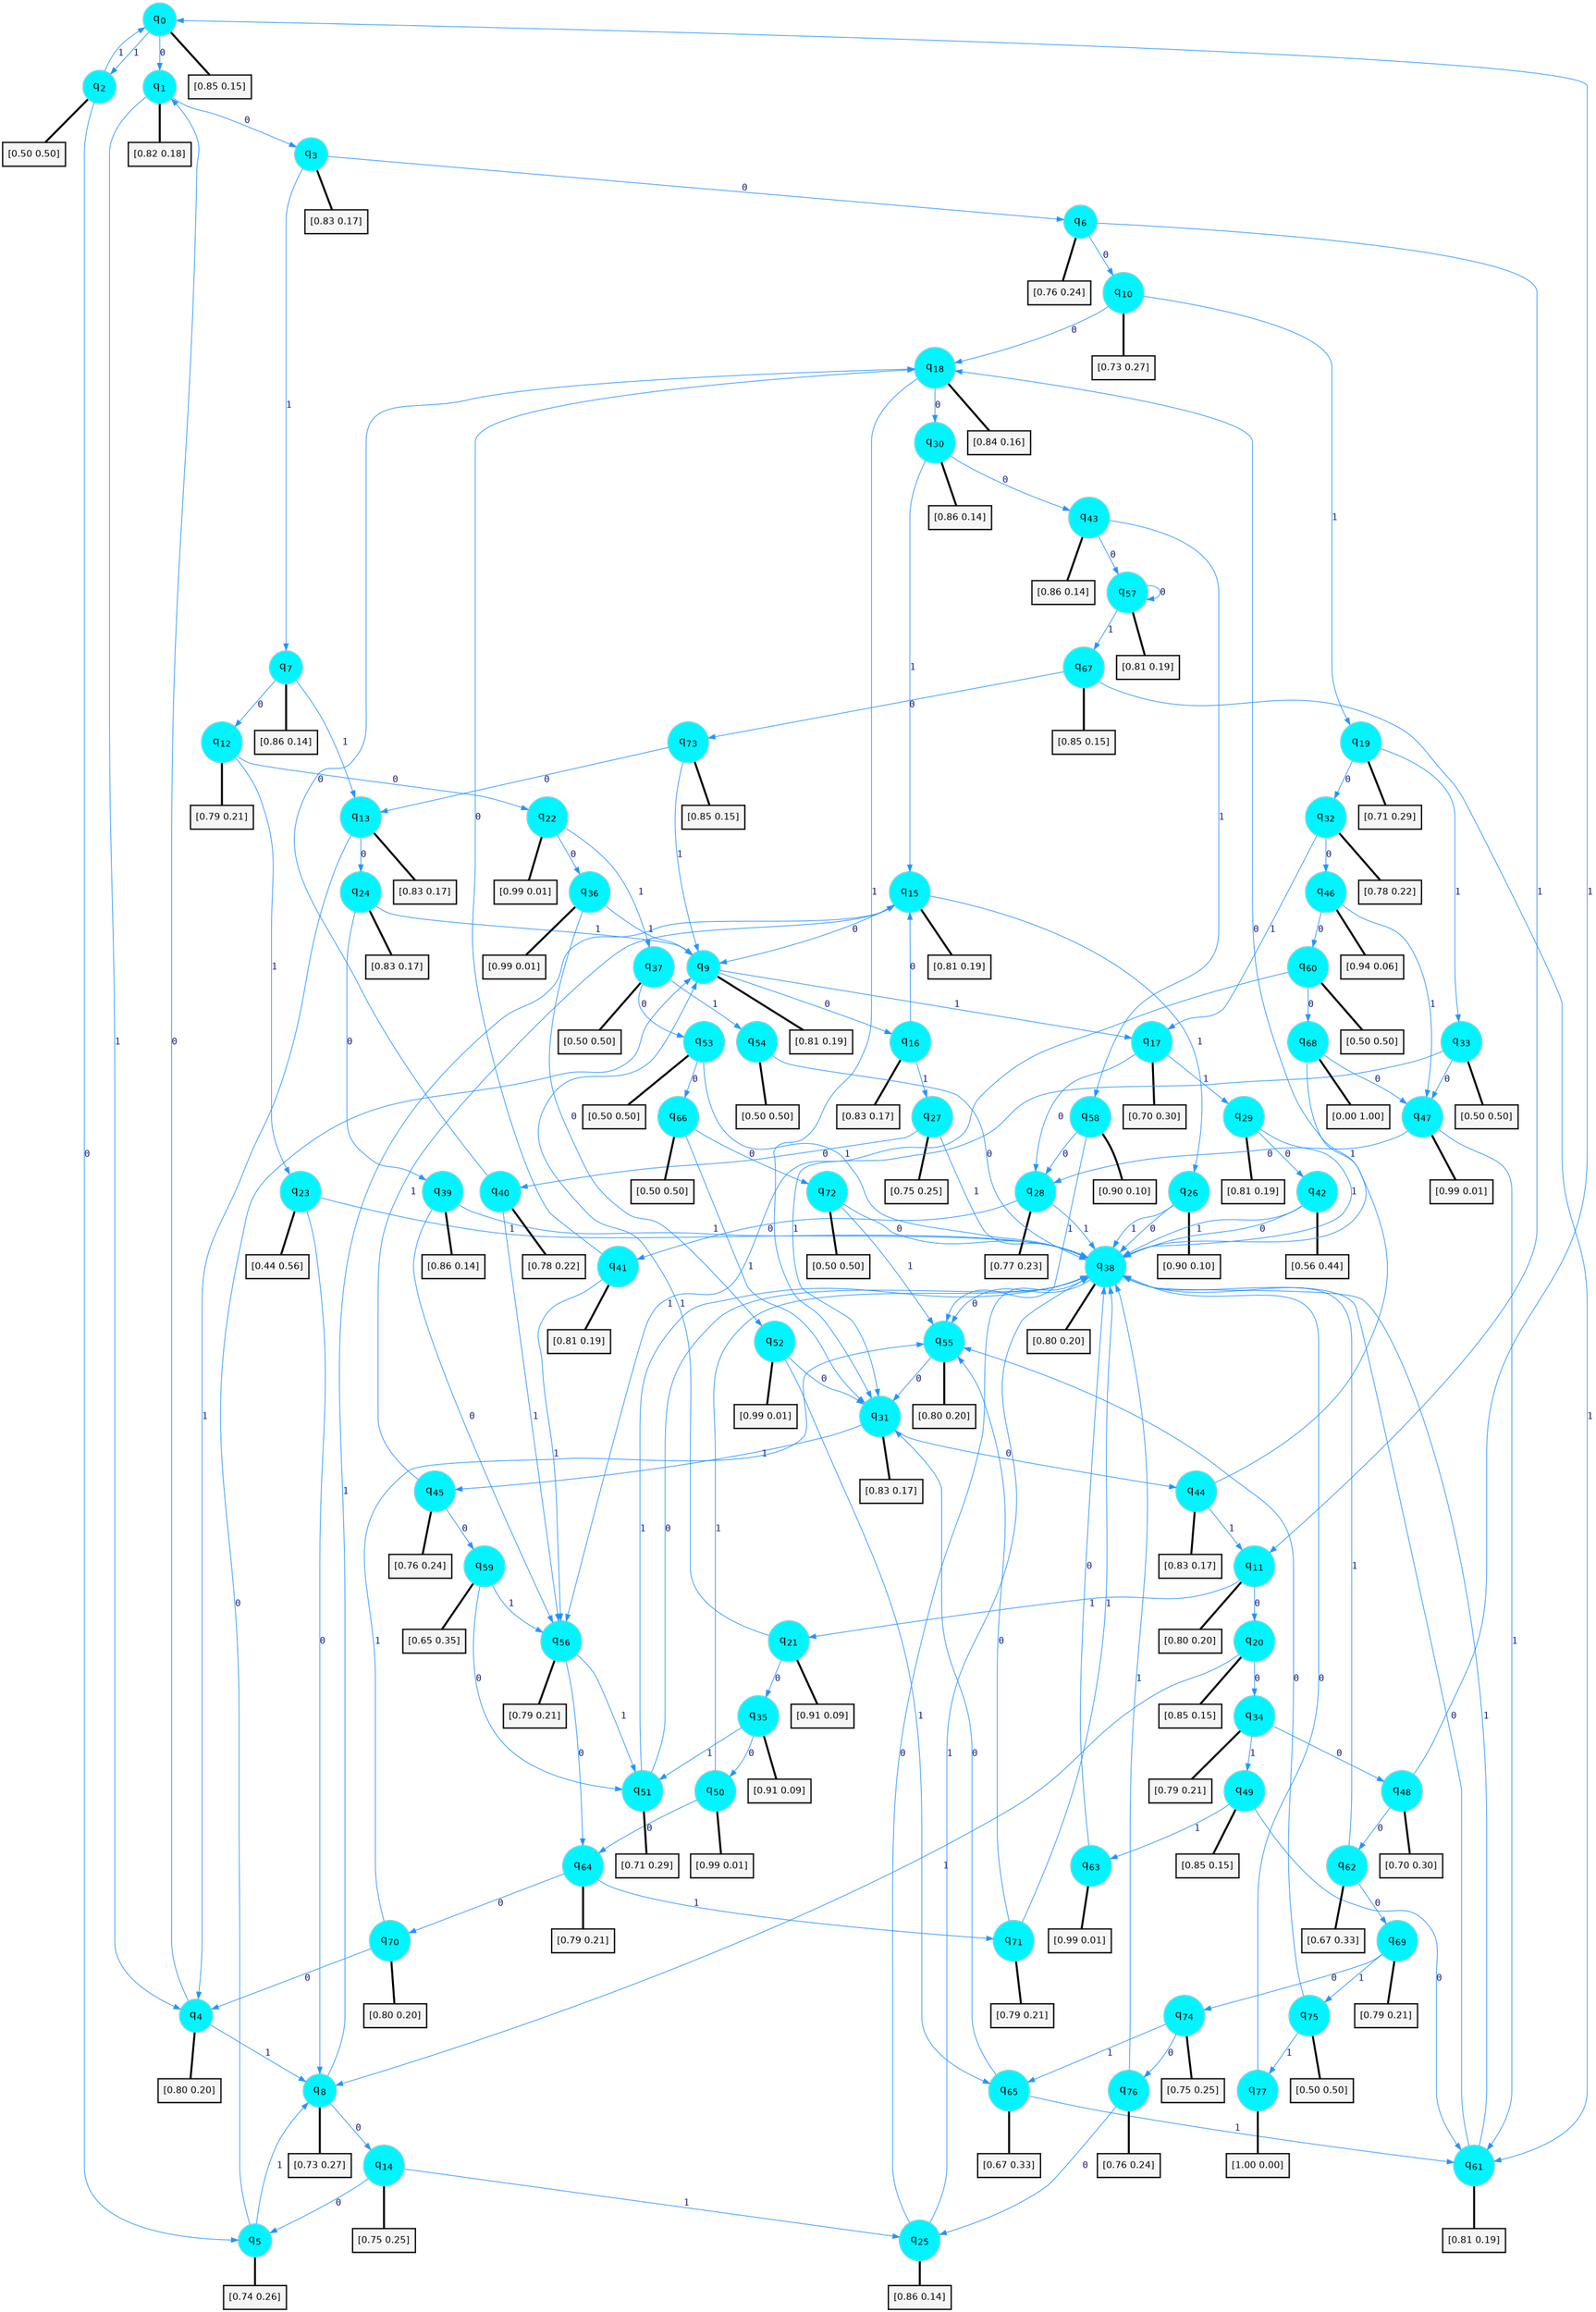 digraph G {
graph [
bgcolor=transparent, dpi=300, rankdir=TD, size="40,25"];
node [
color=gray, fillcolor=turquoise1, fontcolor=black, fontname=Helvetica, fontsize=16, fontweight=bold, shape=circle, style=filled];
edge [
arrowsize=1, color=dodgerblue1, fontcolor=midnightblue, fontname=courier, fontweight=bold, penwidth=1, style=solid, weight=20];
0[label=<q<SUB>0</SUB>>];
1[label=<q<SUB>1</SUB>>];
2[label=<q<SUB>2</SUB>>];
3[label=<q<SUB>3</SUB>>];
4[label=<q<SUB>4</SUB>>];
5[label=<q<SUB>5</SUB>>];
6[label=<q<SUB>6</SUB>>];
7[label=<q<SUB>7</SUB>>];
8[label=<q<SUB>8</SUB>>];
9[label=<q<SUB>9</SUB>>];
10[label=<q<SUB>10</SUB>>];
11[label=<q<SUB>11</SUB>>];
12[label=<q<SUB>12</SUB>>];
13[label=<q<SUB>13</SUB>>];
14[label=<q<SUB>14</SUB>>];
15[label=<q<SUB>15</SUB>>];
16[label=<q<SUB>16</SUB>>];
17[label=<q<SUB>17</SUB>>];
18[label=<q<SUB>18</SUB>>];
19[label=<q<SUB>19</SUB>>];
20[label=<q<SUB>20</SUB>>];
21[label=<q<SUB>21</SUB>>];
22[label=<q<SUB>22</SUB>>];
23[label=<q<SUB>23</SUB>>];
24[label=<q<SUB>24</SUB>>];
25[label=<q<SUB>25</SUB>>];
26[label=<q<SUB>26</SUB>>];
27[label=<q<SUB>27</SUB>>];
28[label=<q<SUB>28</SUB>>];
29[label=<q<SUB>29</SUB>>];
30[label=<q<SUB>30</SUB>>];
31[label=<q<SUB>31</SUB>>];
32[label=<q<SUB>32</SUB>>];
33[label=<q<SUB>33</SUB>>];
34[label=<q<SUB>34</SUB>>];
35[label=<q<SUB>35</SUB>>];
36[label=<q<SUB>36</SUB>>];
37[label=<q<SUB>37</SUB>>];
38[label=<q<SUB>38</SUB>>];
39[label=<q<SUB>39</SUB>>];
40[label=<q<SUB>40</SUB>>];
41[label=<q<SUB>41</SUB>>];
42[label=<q<SUB>42</SUB>>];
43[label=<q<SUB>43</SUB>>];
44[label=<q<SUB>44</SUB>>];
45[label=<q<SUB>45</SUB>>];
46[label=<q<SUB>46</SUB>>];
47[label=<q<SUB>47</SUB>>];
48[label=<q<SUB>48</SUB>>];
49[label=<q<SUB>49</SUB>>];
50[label=<q<SUB>50</SUB>>];
51[label=<q<SUB>51</SUB>>];
52[label=<q<SUB>52</SUB>>];
53[label=<q<SUB>53</SUB>>];
54[label=<q<SUB>54</SUB>>];
55[label=<q<SUB>55</SUB>>];
56[label=<q<SUB>56</SUB>>];
57[label=<q<SUB>57</SUB>>];
58[label=<q<SUB>58</SUB>>];
59[label=<q<SUB>59</SUB>>];
60[label=<q<SUB>60</SUB>>];
61[label=<q<SUB>61</SUB>>];
62[label=<q<SUB>62</SUB>>];
63[label=<q<SUB>63</SUB>>];
64[label=<q<SUB>64</SUB>>];
65[label=<q<SUB>65</SUB>>];
66[label=<q<SUB>66</SUB>>];
67[label=<q<SUB>67</SUB>>];
68[label=<q<SUB>68</SUB>>];
69[label=<q<SUB>69</SUB>>];
70[label=<q<SUB>70</SUB>>];
71[label=<q<SUB>71</SUB>>];
72[label=<q<SUB>72</SUB>>];
73[label=<q<SUB>73</SUB>>];
74[label=<q<SUB>74</SUB>>];
75[label=<q<SUB>75</SUB>>];
76[label=<q<SUB>76</SUB>>];
77[label=<q<SUB>77</SUB>>];
78[label="[0.85 0.15]", shape=box,fontcolor=black, fontname=Helvetica, fontsize=14, penwidth=2, fillcolor=whitesmoke,color=black];
79[label="[0.82 0.18]", shape=box,fontcolor=black, fontname=Helvetica, fontsize=14, penwidth=2, fillcolor=whitesmoke,color=black];
80[label="[0.50 0.50]", shape=box,fontcolor=black, fontname=Helvetica, fontsize=14, penwidth=2, fillcolor=whitesmoke,color=black];
81[label="[0.83 0.17]", shape=box,fontcolor=black, fontname=Helvetica, fontsize=14, penwidth=2, fillcolor=whitesmoke,color=black];
82[label="[0.80 0.20]", shape=box,fontcolor=black, fontname=Helvetica, fontsize=14, penwidth=2, fillcolor=whitesmoke,color=black];
83[label="[0.74 0.26]", shape=box,fontcolor=black, fontname=Helvetica, fontsize=14, penwidth=2, fillcolor=whitesmoke,color=black];
84[label="[0.76 0.24]", shape=box,fontcolor=black, fontname=Helvetica, fontsize=14, penwidth=2, fillcolor=whitesmoke,color=black];
85[label="[0.86 0.14]", shape=box,fontcolor=black, fontname=Helvetica, fontsize=14, penwidth=2, fillcolor=whitesmoke,color=black];
86[label="[0.73 0.27]", shape=box,fontcolor=black, fontname=Helvetica, fontsize=14, penwidth=2, fillcolor=whitesmoke,color=black];
87[label="[0.81 0.19]", shape=box,fontcolor=black, fontname=Helvetica, fontsize=14, penwidth=2, fillcolor=whitesmoke,color=black];
88[label="[0.73 0.27]", shape=box,fontcolor=black, fontname=Helvetica, fontsize=14, penwidth=2, fillcolor=whitesmoke,color=black];
89[label="[0.80 0.20]", shape=box,fontcolor=black, fontname=Helvetica, fontsize=14, penwidth=2, fillcolor=whitesmoke,color=black];
90[label="[0.79 0.21]", shape=box,fontcolor=black, fontname=Helvetica, fontsize=14, penwidth=2, fillcolor=whitesmoke,color=black];
91[label="[0.83 0.17]", shape=box,fontcolor=black, fontname=Helvetica, fontsize=14, penwidth=2, fillcolor=whitesmoke,color=black];
92[label="[0.75 0.25]", shape=box,fontcolor=black, fontname=Helvetica, fontsize=14, penwidth=2, fillcolor=whitesmoke,color=black];
93[label="[0.81 0.19]", shape=box,fontcolor=black, fontname=Helvetica, fontsize=14, penwidth=2, fillcolor=whitesmoke,color=black];
94[label="[0.83 0.17]", shape=box,fontcolor=black, fontname=Helvetica, fontsize=14, penwidth=2, fillcolor=whitesmoke,color=black];
95[label="[0.70 0.30]", shape=box,fontcolor=black, fontname=Helvetica, fontsize=14, penwidth=2, fillcolor=whitesmoke,color=black];
96[label="[0.84 0.16]", shape=box,fontcolor=black, fontname=Helvetica, fontsize=14, penwidth=2, fillcolor=whitesmoke,color=black];
97[label="[0.71 0.29]", shape=box,fontcolor=black, fontname=Helvetica, fontsize=14, penwidth=2, fillcolor=whitesmoke,color=black];
98[label="[0.85 0.15]", shape=box,fontcolor=black, fontname=Helvetica, fontsize=14, penwidth=2, fillcolor=whitesmoke,color=black];
99[label="[0.91 0.09]", shape=box,fontcolor=black, fontname=Helvetica, fontsize=14, penwidth=2, fillcolor=whitesmoke,color=black];
100[label="[0.99 0.01]", shape=box,fontcolor=black, fontname=Helvetica, fontsize=14, penwidth=2, fillcolor=whitesmoke,color=black];
101[label="[0.44 0.56]", shape=box,fontcolor=black, fontname=Helvetica, fontsize=14, penwidth=2, fillcolor=whitesmoke,color=black];
102[label="[0.83 0.17]", shape=box,fontcolor=black, fontname=Helvetica, fontsize=14, penwidth=2, fillcolor=whitesmoke,color=black];
103[label="[0.86 0.14]", shape=box,fontcolor=black, fontname=Helvetica, fontsize=14, penwidth=2, fillcolor=whitesmoke,color=black];
104[label="[0.90 0.10]", shape=box,fontcolor=black, fontname=Helvetica, fontsize=14, penwidth=2, fillcolor=whitesmoke,color=black];
105[label="[0.75 0.25]", shape=box,fontcolor=black, fontname=Helvetica, fontsize=14, penwidth=2, fillcolor=whitesmoke,color=black];
106[label="[0.77 0.23]", shape=box,fontcolor=black, fontname=Helvetica, fontsize=14, penwidth=2, fillcolor=whitesmoke,color=black];
107[label="[0.81 0.19]", shape=box,fontcolor=black, fontname=Helvetica, fontsize=14, penwidth=2, fillcolor=whitesmoke,color=black];
108[label="[0.86 0.14]", shape=box,fontcolor=black, fontname=Helvetica, fontsize=14, penwidth=2, fillcolor=whitesmoke,color=black];
109[label="[0.83 0.17]", shape=box,fontcolor=black, fontname=Helvetica, fontsize=14, penwidth=2, fillcolor=whitesmoke,color=black];
110[label="[0.78 0.22]", shape=box,fontcolor=black, fontname=Helvetica, fontsize=14, penwidth=2, fillcolor=whitesmoke,color=black];
111[label="[0.50 0.50]", shape=box,fontcolor=black, fontname=Helvetica, fontsize=14, penwidth=2, fillcolor=whitesmoke,color=black];
112[label="[0.79 0.21]", shape=box,fontcolor=black, fontname=Helvetica, fontsize=14, penwidth=2, fillcolor=whitesmoke,color=black];
113[label="[0.91 0.09]", shape=box,fontcolor=black, fontname=Helvetica, fontsize=14, penwidth=2, fillcolor=whitesmoke,color=black];
114[label="[0.99 0.01]", shape=box,fontcolor=black, fontname=Helvetica, fontsize=14, penwidth=2, fillcolor=whitesmoke,color=black];
115[label="[0.50 0.50]", shape=box,fontcolor=black, fontname=Helvetica, fontsize=14, penwidth=2, fillcolor=whitesmoke,color=black];
116[label="[0.80 0.20]", shape=box,fontcolor=black, fontname=Helvetica, fontsize=14, penwidth=2, fillcolor=whitesmoke,color=black];
117[label="[0.86 0.14]", shape=box,fontcolor=black, fontname=Helvetica, fontsize=14, penwidth=2, fillcolor=whitesmoke,color=black];
118[label="[0.78 0.22]", shape=box,fontcolor=black, fontname=Helvetica, fontsize=14, penwidth=2, fillcolor=whitesmoke,color=black];
119[label="[0.81 0.19]", shape=box,fontcolor=black, fontname=Helvetica, fontsize=14, penwidth=2, fillcolor=whitesmoke,color=black];
120[label="[0.56 0.44]", shape=box,fontcolor=black, fontname=Helvetica, fontsize=14, penwidth=2, fillcolor=whitesmoke,color=black];
121[label="[0.86 0.14]", shape=box,fontcolor=black, fontname=Helvetica, fontsize=14, penwidth=2, fillcolor=whitesmoke,color=black];
122[label="[0.83 0.17]", shape=box,fontcolor=black, fontname=Helvetica, fontsize=14, penwidth=2, fillcolor=whitesmoke,color=black];
123[label="[0.76 0.24]", shape=box,fontcolor=black, fontname=Helvetica, fontsize=14, penwidth=2, fillcolor=whitesmoke,color=black];
124[label="[0.94 0.06]", shape=box,fontcolor=black, fontname=Helvetica, fontsize=14, penwidth=2, fillcolor=whitesmoke,color=black];
125[label="[0.99 0.01]", shape=box,fontcolor=black, fontname=Helvetica, fontsize=14, penwidth=2, fillcolor=whitesmoke,color=black];
126[label="[0.70 0.30]", shape=box,fontcolor=black, fontname=Helvetica, fontsize=14, penwidth=2, fillcolor=whitesmoke,color=black];
127[label="[0.85 0.15]", shape=box,fontcolor=black, fontname=Helvetica, fontsize=14, penwidth=2, fillcolor=whitesmoke,color=black];
128[label="[0.99 0.01]", shape=box,fontcolor=black, fontname=Helvetica, fontsize=14, penwidth=2, fillcolor=whitesmoke,color=black];
129[label="[0.71 0.29]", shape=box,fontcolor=black, fontname=Helvetica, fontsize=14, penwidth=2, fillcolor=whitesmoke,color=black];
130[label="[0.99 0.01]", shape=box,fontcolor=black, fontname=Helvetica, fontsize=14, penwidth=2, fillcolor=whitesmoke,color=black];
131[label="[0.50 0.50]", shape=box,fontcolor=black, fontname=Helvetica, fontsize=14, penwidth=2, fillcolor=whitesmoke,color=black];
132[label="[0.50 0.50]", shape=box,fontcolor=black, fontname=Helvetica, fontsize=14, penwidth=2, fillcolor=whitesmoke,color=black];
133[label="[0.80 0.20]", shape=box,fontcolor=black, fontname=Helvetica, fontsize=14, penwidth=2, fillcolor=whitesmoke,color=black];
134[label="[0.79 0.21]", shape=box,fontcolor=black, fontname=Helvetica, fontsize=14, penwidth=2, fillcolor=whitesmoke,color=black];
135[label="[0.81 0.19]", shape=box,fontcolor=black, fontname=Helvetica, fontsize=14, penwidth=2, fillcolor=whitesmoke,color=black];
136[label="[0.90 0.10]", shape=box,fontcolor=black, fontname=Helvetica, fontsize=14, penwidth=2, fillcolor=whitesmoke,color=black];
137[label="[0.65 0.35]", shape=box,fontcolor=black, fontname=Helvetica, fontsize=14, penwidth=2, fillcolor=whitesmoke,color=black];
138[label="[0.50 0.50]", shape=box,fontcolor=black, fontname=Helvetica, fontsize=14, penwidth=2, fillcolor=whitesmoke,color=black];
139[label="[0.81 0.19]", shape=box,fontcolor=black, fontname=Helvetica, fontsize=14, penwidth=2, fillcolor=whitesmoke,color=black];
140[label="[0.67 0.33]", shape=box,fontcolor=black, fontname=Helvetica, fontsize=14, penwidth=2, fillcolor=whitesmoke,color=black];
141[label="[0.99 0.01]", shape=box,fontcolor=black, fontname=Helvetica, fontsize=14, penwidth=2, fillcolor=whitesmoke,color=black];
142[label="[0.79 0.21]", shape=box,fontcolor=black, fontname=Helvetica, fontsize=14, penwidth=2, fillcolor=whitesmoke,color=black];
143[label="[0.67 0.33]", shape=box,fontcolor=black, fontname=Helvetica, fontsize=14, penwidth=2, fillcolor=whitesmoke,color=black];
144[label="[0.50 0.50]", shape=box,fontcolor=black, fontname=Helvetica, fontsize=14, penwidth=2, fillcolor=whitesmoke,color=black];
145[label="[0.85 0.15]", shape=box,fontcolor=black, fontname=Helvetica, fontsize=14, penwidth=2, fillcolor=whitesmoke,color=black];
146[label="[0.00 1.00]", shape=box,fontcolor=black, fontname=Helvetica, fontsize=14, penwidth=2, fillcolor=whitesmoke,color=black];
147[label="[0.79 0.21]", shape=box,fontcolor=black, fontname=Helvetica, fontsize=14, penwidth=2, fillcolor=whitesmoke,color=black];
148[label="[0.80 0.20]", shape=box,fontcolor=black, fontname=Helvetica, fontsize=14, penwidth=2, fillcolor=whitesmoke,color=black];
149[label="[0.79 0.21]", shape=box,fontcolor=black, fontname=Helvetica, fontsize=14, penwidth=2, fillcolor=whitesmoke,color=black];
150[label="[0.50 0.50]", shape=box,fontcolor=black, fontname=Helvetica, fontsize=14, penwidth=2, fillcolor=whitesmoke,color=black];
151[label="[0.85 0.15]", shape=box,fontcolor=black, fontname=Helvetica, fontsize=14, penwidth=2, fillcolor=whitesmoke,color=black];
152[label="[0.75 0.25]", shape=box,fontcolor=black, fontname=Helvetica, fontsize=14, penwidth=2, fillcolor=whitesmoke,color=black];
153[label="[0.50 0.50]", shape=box,fontcolor=black, fontname=Helvetica, fontsize=14, penwidth=2, fillcolor=whitesmoke,color=black];
154[label="[0.76 0.24]", shape=box,fontcolor=black, fontname=Helvetica, fontsize=14, penwidth=2, fillcolor=whitesmoke,color=black];
155[label="[1.00 0.00]", shape=box,fontcolor=black, fontname=Helvetica, fontsize=14, penwidth=2, fillcolor=whitesmoke,color=black];
0->1 [label=0];
0->2 [label=1];
0->78 [arrowhead=none, penwidth=3,color=black];
1->3 [label=0];
1->4 [label=1];
1->79 [arrowhead=none, penwidth=3,color=black];
2->5 [label=0];
2->0 [label=1];
2->80 [arrowhead=none, penwidth=3,color=black];
3->6 [label=0];
3->7 [label=1];
3->81 [arrowhead=none, penwidth=3,color=black];
4->1 [label=0];
4->8 [label=1];
4->82 [arrowhead=none, penwidth=3,color=black];
5->9 [label=0];
5->8 [label=1];
5->83 [arrowhead=none, penwidth=3,color=black];
6->10 [label=0];
6->11 [label=1];
6->84 [arrowhead=none, penwidth=3,color=black];
7->12 [label=0];
7->13 [label=1];
7->85 [arrowhead=none, penwidth=3,color=black];
8->14 [label=0];
8->15 [label=1];
8->86 [arrowhead=none, penwidth=3,color=black];
9->16 [label=0];
9->17 [label=1];
9->87 [arrowhead=none, penwidth=3,color=black];
10->18 [label=0];
10->19 [label=1];
10->88 [arrowhead=none, penwidth=3,color=black];
11->20 [label=0];
11->21 [label=1];
11->89 [arrowhead=none, penwidth=3,color=black];
12->22 [label=0];
12->23 [label=1];
12->90 [arrowhead=none, penwidth=3,color=black];
13->24 [label=0];
13->4 [label=1];
13->91 [arrowhead=none, penwidth=3,color=black];
14->5 [label=0];
14->25 [label=1];
14->92 [arrowhead=none, penwidth=3,color=black];
15->9 [label=0];
15->26 [label=1];
15->93 [arrowhead=none, penwidth=3,color=black];
16->15 [label=0];
16->27 [label=1];
16->94 [arrowhead=none, penwidth=3,color=black];
17->28 [label=0];
17->29 [label=1];
17->95 [arrowhead=none, penwidth=3,color=black];
18->30 [label=0];
18->31 [label=1];
18->96 [arrowhead=none, penwidth=3,color=black];
19->32 [label=0];
19->33 [label=1];
19->97 [arrowhead=none, penwidth=3,color=black];
20->34 [label=0];
20->8 [label=1];
20->98 [arrowhead=none, penwidth=3,color=black];
21->35 [label=0];
21->9 [label=1];
21->99 [arrowhead=none, penwidth=3,color=black];
22->36 [label=0];
22->37 [label=1];
22->100 [arrowhead=none, penwidth=3,color=black];
23->8 [label=0];
23->38 [label=1];
23->101 [arrowhead=none, penwidth=3,color=black];
24->39 [label=0];
24->9 [label=1];
24->102 [arrowhead=none, penwidth=3,color=black];
25->38 [label=0];
25->38 [label=1];
25->103 [arrowhead=none, penwidth=3,color=black];
26->38 [label=0];
26->38 [label=1];
26->104 [arrowhead=none, penwidth=3,color=black];
27->40 [label=0];
27->38 [label=1];
27->105 [arrowhead=none, penwidth=3,color=black];
28->41 [label=0];
28->38 [label=1];
28->106 [arrowhead=none, penwidth=3,color=black];
29->42 [label=0];
29->38 [label=1];
29->107 [arrowhead=none, penwidth=3,color=black];
30->43 [label=0];
30->15 [label=1];
30->108 [arrowhead=none, penwidth=3,color=black];
31->44 [label=0];
31->45 [label=1];
31->109 [arrowhead=none, penwidth=3,color=black];
32->46 [label=0];
32->17 [label=1];
32->110 [arrowhead=none, penwidth=3,color=black];
33->47 [label=0];
33->31 [label=1];
33->111 [arrowhead=none, penwidth=3,color=black];
34->48 [label=0];
34->49 [label=1];
34->112 [arrowhead=none, penwidth=3,color=black];
35->50 [label=0];
35->51 [label=1];
35->113 [arrowhead=none, penwidth=3,color=black];
36->52 [label=0];
36->9 [label=1];
36->114 [arrowhead=none, penwidth=3,color=black];
37->53 [label=0];
37->54 [label=1];
37->115 [arrowhead=none, penwidth=3,color=black];
38->55 [label=0];
38->116 [arrowhead=none, penwidth=3,color=black];
39->56 [label=0];
39->38 [label=1];
39->117 [arrowhead=none, penwidth=3,color=black];
40->18 [label=0];
40->56 [label=1];
40->118 [arrowhead=none, penwidth=3,color=black];
41->18 [label=0];
41->56 [label=1];
41->119 [arrowhead=none, penwidth=3,color=black];
42->38 [label=0];
42->38 [label=1];
42->120 [arrowhead=none, penwidth=3,color=black];
43->57 [label=0];
43->58 [label=1];
43->121 [arrowhead=none, penwidth=3,color=black];
44->18 [label=0];
44->11 [label=1];
44->122 [arrowhead=none, penwidth=3,color=black];
45->59 [label=0];
45->15 [label=1];
45->123 [arrowhead=none, penwidth=3,color=black];
46->60 [label=0];
46->47 [label=1];
46->124 [arrowhead=none, penwidth=3,color=black];
47->28 [label=0];
47->61 [label=1];
47->125 [arrowhead=none, penwidth=3,color=black];
48->62 [label=0];
48->0 [label=1];
48->126 [arrowhead=none, penwidth=3,color=black];
49->61 [label=0];
49->63 [label=1];
49->127 [arrowhead=none, penwidth=3,color=black];
50->64 [label=0];
50->38 [label=1];
50->128 [arrowhead=none, penwidth=3,color=black];
51->38 [label=0];
51->38 [label=1];
51->129 [arrowhead=none, penwidth=3,color=black];
52->31 [label=0];
52->65 [label=1];
52->130 [arrowhead=none, penwidth=3,color=black];
53->66 [label=0];
53->38 [label=1];
53->131 [arrowhead=none, penwidth=3,color=black];
54->38 [label=0];
54->132 [arrowhead=none, penwidth=3,color=black];
55->31 [label=0];
55->133 [arrowhead=none, penwidth=3,color=black];
56->64 [label=0];
56->51 [label=1];
56->134 [arrowhead=none, penwidth=3,color=black];
57->57 [label=0];
57->67 [label=1];
57->135 [arrowhead=none, penwidth=3,color=black];
58->28 [label=0];
58->55 [label=1];
58->136 [arrowhead=none, penwidth=3,color=black];
59->51 [label=0];
59->56 [label=1];
59->137 [arrowhead=none, penwidth=3,color=black];
60->68 [label=0];
60->56 [label=1];
60->138 [arrowhead=none, penwidth=3,color=black];
61->38 [label=0];
61->38 [label=1];
61->139 [arrowhead=none, penwidth=3,color=black];
62->69 [label=0];
62->38 [label=1];
62->140 [arrowhead=none, penwidth=3,color=black];
63->38 [label=0];
63->141 [arrowhead=none, penwidth=3,color=black];
64->70 [label=0];
64->71 [label=1];
64->142 [arrowhead=none, penwidth=3,color=black];
65->31 [label=0];
65->61 [label=1];
65->143 [arrowhead=none, penwidth=3,color=black];
66->72 [label=0];
66->31 [label=1];
66->144 [arrowhead=none, penwidth=3,color=black];
67->73 [label=0];
67->61 [label=1];
67->145 [arrowhead=none, penwidth=3,color=black];
68->47 [label=0];
68->38 [label=1];
68->146 [arrowhead=none, penwidth=3,color=black];
69->74 [label=0];
69->75 [label=1];
69->147 [arrowhead=none, penwidth=3,color=black];
70->4 [label=0];
70->55 [label=1];
70->148 [arrowhead=none, penwidth=3,color=black];
71->55 [label=0];
71->38 [label=1];
71->149 [arrowhead=none, penwidth=3,color=black];
72->38 [label=0];
72->55 [label=1];
72->150 [arrowhead=none, penwidth=3,color=black];
73->13 [label=0];
73->9 [label=1];
73->151 [arrowhead=none, penwidth=3,color=black];
74->76 [label=0];
74->65 [label=1];
74->152 [arrowhead=none, penwidth=3,color=black];
75->55 [label=0];
75->77 [label=1];
75->153 [arrowhead=none, penwidth=3,color=black];
76->25 [label=0];
76->38 [label=1];
76->154 [arrowhead=none, penwidth=3,color=black];
77->38 [label=0];
77->155 [arrowhead=none, penwidth=3,color=black];
}
